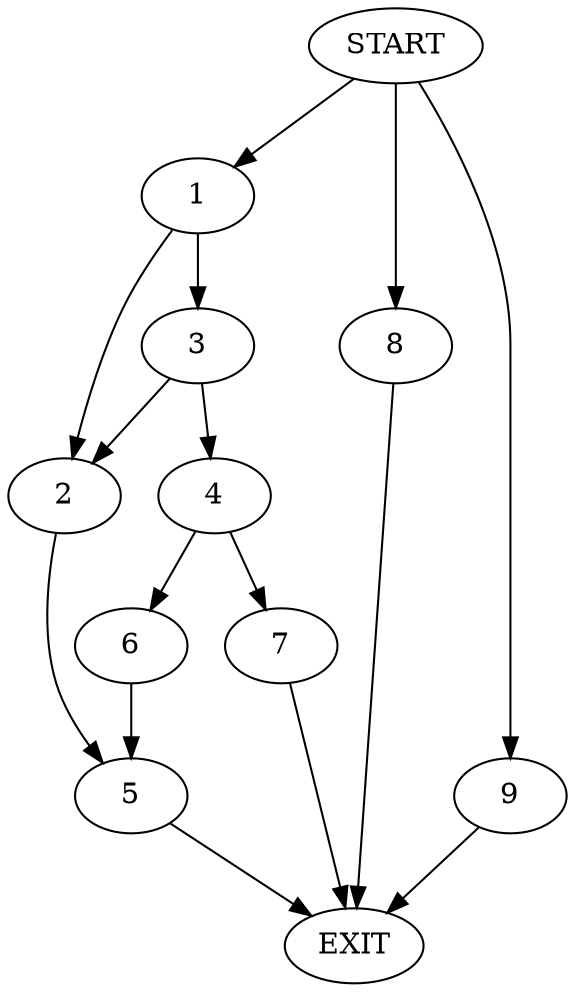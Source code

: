 digraph {
0 [label="START"]
10 [label="EXIT"]
0 -> 1
1 -> 2
1 -> 3
3 -> 2
3 -> 4
2 -> 5
4 -> 6
4 -> 7
7 -> 10
6 -> 5
5 -> 10
0 -> 8
8 -> 10
0 -> 9
9 -> 10
}

